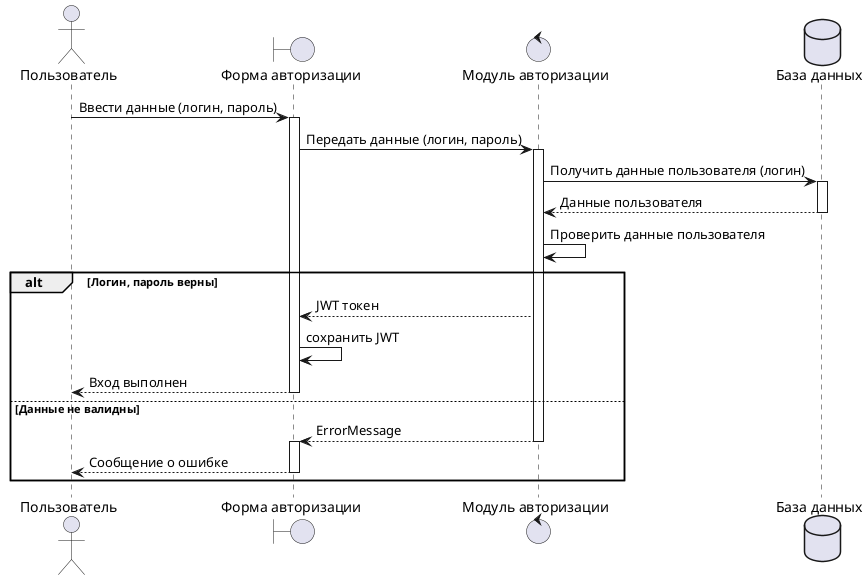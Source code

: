 @startuml
actor "Пользователь" as User
boundary "Форма авторизации" as loginForm
control "Модуль авторизации" as loginModul
database "База данных" as DB

User -> loginForm ++ : Ввести данные (логин, пароль)
loginForm -> loginModul ++ : Передать данные (логин, пароль)
loginModul -> DB ++ : Получить данные пользователя (логин)

loginModul <-- DB -- : Данные пользователя

loginModul -> loginModul : Проверить данные пользователя

alt Логин, пароль верны
    loginForm <-- loginModul : JWT токен
    
    loginForm -> loginForm : сохранить JWT
    User <-- loginForm --: Вход выполнен

else Данные не валидны
    
    loginForm <-- loginModul --: ErrorMessage
    
    activate loginForm
    User <-- loginForm : Сообщение о ошибке
    deactivate loginForm
end

@enduml